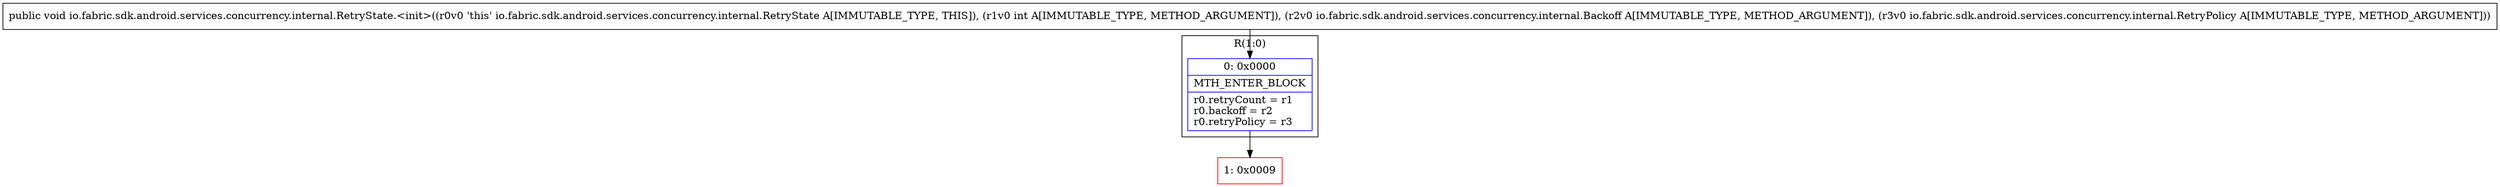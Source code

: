 digraph "CFG forio.fabric.sdk.android.services.concurrency.internal.RetryState.\<init\>(ILio\/fabric\/sdk\/android\/services\/concurrency\/internal\/Backoff;Lio\/fabric\/sdk\/android\/services\/concurrency\/internal\/RetryPolicy;)V" {
subgraph cluster_Region_667119361 {
label = "R(1:0)";
node [shape=record,color=blue];
Node_0 [shape=record,label="{0\:\ 0x0000|MTH_ENTER_BLOCK\l|r0.retryCount = r1\lr0.backoff = r2\lr0.retryPolicy = r3\l}"];
}
Node_1 [shape=record,color=red,label="{1\:\ 0x0009}"];
MethodNode[shape=record,label="{public void io.fabric.sdk.android.services.concurrency.internal.RetryState.\<init\>((r0v0 'this' io.fabric.sdk.android.services.concurrency.internal.RetryState A[IMMUTABLE_TYPE, THIS]), (r1v0 int A[IMMUTABLE_TYPE, METHOD_ARGUMENT]), (r2v0 io.fabric.sdk.android.services.concurrency.internal.Backoff A[IMMUTABLE_TYPE, METHOD_ARGUMENT]), (r3v0 io.fabric.sdk.android.services.concurrency.internal.RetryPolicy A[IMMUTABLE_TYPE, METHOD_ARGUMENT])) }"];
MethodNode -> Node_0;
Node_0 -> Node_1;
}

